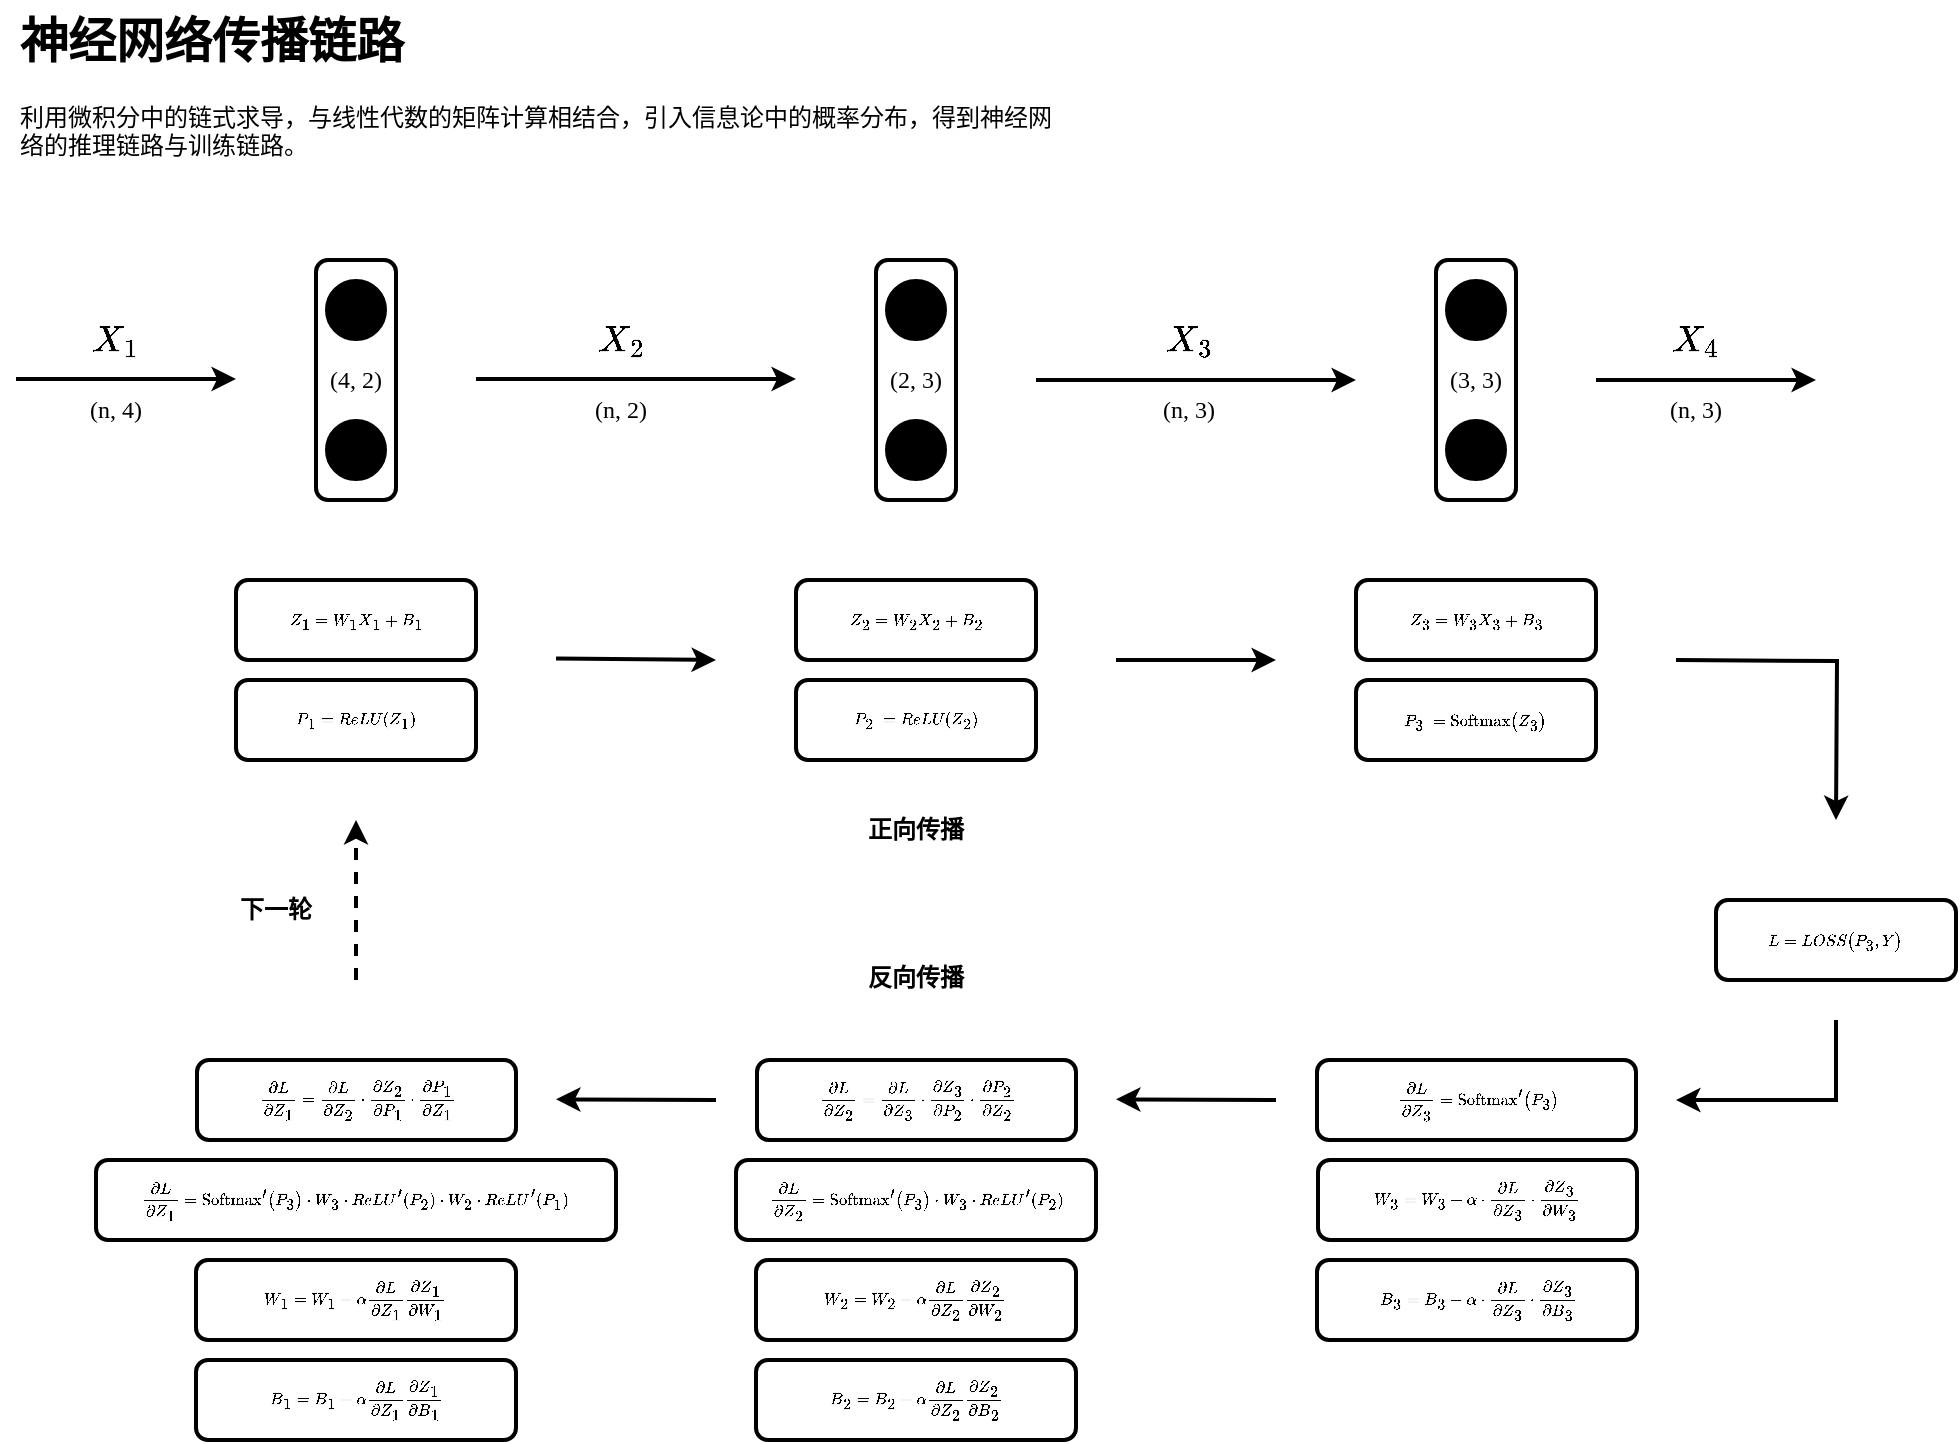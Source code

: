 <mxfile version="25.0.2" pages="4">
  <diagram name="202503180203" id="pOJSBz2F388MzzQqXLpO">
    <mxGraphModel dx="2058" dy="1180" grid="1" gridSize="10" guides="1" tooltips="1" connect="1" arrows="1" fold="1" page="1" pageScale="1" pageWidth="1169" pageHeight="827" math="1" shadow="0">
      <root>
        <mxCell id="0" />
        <mxCell id="1" parent="0" />
        <mxCell id="BZrEL_AoJLJfvxBLy6PN-1" value="" style="group" parent="1" vertex="1" connectable="0">
          <mxGeometry x="100" y="170" width="970" height="590" as="geometry" />
        </mxCell>
        <mxCell id="JuEPx3H9cMrSuWf3r3N0-50" value="" style="endArrow=classic;html=1;rounded=0;fontFamily=Sarasa Fixed SC;strokeWidth=2;edgeStyle=orthogonalEdgeStyle;movable=1;resizable=1;rotatable=1;deletable=1;editable=1;locked=0;connectable=1;" parent="BZrEL_AoJLJfvxBLy6PN-1" edge="1">
          <mxGeometry width="50" height="50" relative="1" as="geometry">
            <mxPoint x="830" y="200" as="sourcePoint" />
            <mxPoint x="910" y="280" as="targetPoint" />
          </mxGeometry>
        </mxCell>
        <mxCell id="JuEPx3H9cMrSuWf3r3N0-52" value="`L = LOSS(P_3, Y)`" style="rounded=1;whiteSpace=wrap;html=1;fontSize=8;fontFamily=Sarasa Fixed SC;movable=1;resizable=1;rotatable=1;deletable=1;editable=1;locked=0;connectable=1;strokeWidth=2;" parent="BZrEL_AoJLJfvxBLy6PN-1" vertex="1">
          <mxGeometry x="850" y="320" width="120" height="40" as="geometry" />
        </mxCell>
        <mxCell id="JuEPx3H9cMrSuWf3r3N0-53" value="正向传播" style="text;html=1;align=center;verticalAlign=middle;whiteSpace=wrap;rounded=0;fontFamily=Sarasa Fixed SC;fontStyle=1;movable=1;resizable=1;rotatable=1;deletable=1;editable=1;locked=0;connectable=1;strokeWidth=2;" parent="BZrEL_AoJLJfvxBLy6PN-1" vertex="1">
          <mxGeometry x="420" y="270" width="60" height="30" as="geometry" />
        </mxCell>
        <mxCell id="JuEPx3H9cMrSuWf3r3N0-54" value="反向传播" style="text;html=1;align=center;verticalAlign=middle;whiteSpace=wrap;rounded=0;fontFamily=Sarasa Fixed SC;fontStyle=1;movable=1;resizable=1;rotatable=1;deletable=1;editable=1;locked=0;connectable=1;strokeWidth=2;" parent="BZrEL_AoJLJfvxBLy6PN-1" vertex="1">
          <mxGeometry x="420" y="344" width="60" height="30" as="geometry" />
        </mxCell>
        <mxCell id="JuEPx3H9cMrSuWf3r3N0-56" value="`W_3 = W_3 - \alpha*\frac{\partial L}{\partial Z_3}*\frac{\partial Z_3}{\partial W_3}`" style="rounded=1;whiteSpace=wrap;html=1;fontSize=8;fontFamily=Sarasa Fixed SC;movable=1;resizable=1;rotatable=1;deletable=1;editable=1;locked=0;connectable=1;strokeWidth=2;" parent="BZrEL_AoJLJfvxBLy6PN-1" vertex="1">
          <mxGeometry x="651" y="450" width="159.5" height="40" as="geometry" />
        </mxCell>
        <mxCell id="JuEPx3H9cMrSuWf3r3N0-57" value="" style="endArrow=classic;html=1;rounded=0;fontFamily=Sarasa Fixed SC;strokeWidth=2;edgeStyle=orthogonalEdgeStyle;movable=1;resizable=1;rotatable=1;deletable=1;editable=1;locked=0;connectable=1;" parent="BZrEL_AoJLJfvxBLy6PN-1" edge="1">
          <mxGeometry width="50" height="50" relative="1" as="geometry">
            <mxPoint x="910" y="380" as="sourcePoint" />
            <mxPoint x="830" y="420" as="targetPoint" />
            <Array as="points">
              <mxPoint x="910" y="420" />
            </Array>
          </mxGeometry>
        </mxCell>
        <mxCell id="JuEPx3H9cMrSuWf3r3N0-60" value="`B_3 = B_3 - \alpha*\frac{\partial L}{\partial Z_3}*\frac{\partial Z_3}{\partial B_3}`" style="rounded=1;whiteSpace=wrap;html=1;fontSize=8;fontFamily=Sarasa Fixed SC;movable=1;resizable=1;rotatable=1;deletable=1;editable=1;locked=0;connectable=1;strokeWidth=2;" parent="BZrEL_AoJLJfvxBLy6PN-1" vertex="1">
          <mxGeometry x="650.5" y="500" width="160" height="40" as="geometry" />
        </mxCell>
        <mxCell id="JuEPx3H9cMrSuWf3r3N0-61" value="`W_2 = W_2 - \alpha \frac{\partial L}{\partial Z_2}\frac{\partial Z_2}{\partial W_2}`" style="rounded=1;whiteSpace=wrap;html=1;fontSize=8;fontFamily=Sarasa Fixed SC;movable=1;resizable=1;rotatable=1;deletable=1;editable=1;locked=0;connectable=1;strokeWidth=2;" parent="BZrEL_AoJLJfvxBLy6PN-1" vertex="1">
          <mxGeometry x="370" y="500" width="160" height="40" as="geometry" />
        </mxCell>
        <mxCell id="JuEPx3H9cMrSuWf3r3N0-62" value="`B_2 = B_2 - \alpha \frac{\partial L}{\partial Z_2}\frac{\partial Z_2}{\partial B_2}`" style="rounded=1;whiteSpace=wrap;html=1;fontSize=8;fontFamily=Sarasa Fixed SC;movable=1;resizable=1;rotatable=1;deletable=1;editable=1;locked=0;connectable=1;strokeWidth=2;" parent="BZrEL_AoJLJfvxBLy6PN-1" vertex="1">
          <mxGeometry x="370" y="550" width="160" height="40" as="geometry" />
        </mxCell>
        <mxCell id="JuEPx3H9cMrSuWf3r3N0-63" value="`\frac{\partial L}{\partial Z_2} = \frac{\partial L}{\partial Z_3}*\frac{\partial Z_3}{\partial P_2}*\frac{\partial P_2}{\partial Z_2}`" style="rounded=1;whiteSpace=wrap;html=1;fontSize=8;fontFamily=Sarasa Fixed SC;movable=1;resizable=1;rotatable=1;deletable=1;editable=1;locked=0;connectable=1;strokeWidth=2;" parent="BZrEL_AoJLJfvxBLy6PN-1" vertex="1">
          <mxGeometry x="370.5" y="400" width="159.5" height="40" as="geometry" />
        </mxCell>
        <mxCell id="JuEPx3H9cMrSuWf3r3N0-64" value="`\frac{\partial L}{\partial Z_2} = \text{Softmax}^&#39;(P_3)*W_3*ReLU^&#39;(P_2)`" style="rounded=1;whiteSpace=wrap;html=1;fontSize=8;fontFamily=Sarasa Fixed SC;movable=1;resizable=1;rotatable=1;deletable=1;editable=1;locked=0;connectable=1;strokeWidth=2;" parent="BZrEL_AoJLJfvxBLy6PN-1" vertex="1">
          <mxGeometry x="360" y="450" width="180" height="40" as="geometry" />
        </mxCell>
        <mxCell id="JuEPx3H9cMrSuWf3r3N0-69" value="" style="group;movable=1;resizable=1;rotatable=1;deletable=1;editable=1;locked=0;connectable=1;" parent="BZrEL_AoJLJfvxBLy6PN-1" vertex="1" connectable="0">
          <mxGeometry width="900" height="120" as="geometry" />
        </mxCell>
        <mxCell id="JuEPx3H9cMrSuWf3r3N0-6" value="" style="group;fontFamily=Sarasa Fixed SC;movable=1;resizable=1;rotatable=1;deletable=1;editable=1;locked=0;connectable=1;" parent="JuEPx3H9cMrSuWf3r3N0-69" vertex="1" connectable="0">
          <mxGeometry x="150" width="40" height="120" as="geometry" />
        </mxCell>
        <mxCell id="JuEPx3H9cMrSuWf3r3N0-2" value="" style="rounded=1;whiteSpace=wrap;html=1;strokeWidth=2;fontFamily=Sarasa Fixed SC;movable=1;resizable=1;rotatable=1;deletable=1;editable=1;locked=0;connectable=1;" parent="JuEPx3H9cMrSuWf3r3N0-6" vertex="1">
          <mxGeometry width="40" height="120" as="geometry" />
        </mxCell>
        <mxCell id="JuEPx3H9cMrSuWf3r3N0-3" value="" style="ellipse;whiteSpace=wrap;html=1;aspect=fixed;fillColor=#000000;fontFamily=Sarasa Fixed SC;movable=1;resizable=1;rotatable=1;deletable=1;editable=1;locked=0;connectable=1;" parent="JuEPx3H9cMrSuWf3r3N0-6" vertex="1">
          <mxGeometry x="5" y="10" width="30" height="30" as="geometry" />
        </mxCell>
        <mxCell id="JuEPx3H9cMrSuWf3r3N0-4" value="" style="ellipse;whiteSpace=wrap;html=1;aspect=fixed;fillColor=#000000;fontFamily=Sarasa Fixed SC;movable=1;resizable=1;rotatable=1;deletable=1;editable=1;locked=0;connectable=1;" parent="JuEPx3H9cMrSuWf3r3N0-6" vertex="1">
          <mxGeometry x="5" y="80" width="30" height="30" as="geometry" />
        </mxCell>
        <mxCell id="JuEPx3H9cMrSuWf3r3N0-5" value="&lt;font&gt;&lt;span style=&quot;&quot;&gt;(4, 2)&lt;/span&gt;&lt;/font&gt;" style="text;html=1;align=center;verticalAlign=middle;whiteSpace=wrap;rounded=0;fontFamily=Sarasa Fixed SC;fontSize=12;fontStyle=0;movable=1;resizable=1;rotatable=1;deletable=1;editable=1;locked=0;connectable=1;" parent="JuEPx3H9cMrSuWf3r3N0-6" vertex="1">
          <mxGeometry y="40" width="40" height="40" as="geometry" />
        </mxCell>
        <mxCell id="JuEPx3H9cMrSuWf3r3N0-21" value="" style="group;fontFamily=Sarasa Fixed SC;movable=1;resizable=1;rotatable=1;deletable=1;editable=1;locked=0;connectable=1;" parent="JuEPx3H9cMrSuWf3r3N0-69" vertex="1" connectable="0">
          <mxGeometry x="430" width="40" height="120" as="geometry" />
        </mxCell>
        <mxCell id="JuEPx3H9cMrSuWf3r3N0-22" value="" style="rounded=1;whiteSpace=wrap;html=1;strokeWidth=2;fontFamily=Sarasa Fixed SC;movable=1;resizable=1;rotatable=1;deletable=1;editable=1;locked=0;connectable=1;" parent="JuEPx3H9cMrSuWf3r3N0-21" vertex="1">
          <mxGeometry width="40" height="120" as="geometry" />
        </mxCell>
        <mxCell id="JuEPx3H9cMrSuWf3r3N0-23" value="" style="ellipse;whiteSpace=wrap;html=1;aspect=fixed;fillColor=#000000;fontFamily=Sarasa Fixed SC;movable=1;resizable=1;rotatable=1;deletable=1;editable=1;locked=0;connectable=1;" parent="JuEPx3H9cMrSuWf3r3N0-21" vertex="1">
          <mxGeometry x="5" y="10" width="30" height="30" as="geometry" />
        </mxCell>
        <mxCell id="JuEPx3H9cMrSuWf3r3N0-24" value="" style="ellipse;whiteSpace=wrap;html=1;aspect=fixed;fillColor=#000000;fontFamily=Sarasa Fixed SC;movable=1;resizable=1;rotatable=1;deletable=1;editable=1;locked=0;connectable=1;" parent="JuEPx3H9cMrSuWf3r3N0-21" vertex="1">
          <mxGeometry x="5" y="80" width="30" height="30" as="geometry" />
        </mxCell>
        <mxCell id="JuEPx3H9cMrSuWf3r3N0-25" value="&lt;font&gt;(2, 3)&lt;/font&gt;" style="text;html=1;align=center;verticalAlign=middle;whiteSpace=wrap;rounded=0;fontFamily=Sarasa Fixed SC;fontSize=12;movable=1;resizable=1;rotatable=1;deletable=1;editable=1;locked=0;connectable=1;" parent="JuEPx3H9cMrSuWf3r3N0-21" vertex="1">
          <mxGeometry y="40" width="40" height="40" as="geometry" />
        </mxCell>
        <mxCell id="JuEPx3H9cMrSuWf3r3N0-28" value="" style="group;fontFamily=Sarasa Fixed SC;movable=1;resizable=1;rotatable=1;deletable=1;editable=1;locked=0;connectable=1;" parent="JuEPx3H9cMrSuWf3r3N0-69" vertex="1" connectable="0">
          <mxGeometry x="710" width="40" height="120" as="geometry" />
        </mxCell>
        <mxCell id="JuEPx3H9cMrSuWf3r3N0-29" value="" style="rounded=1;whiteSpace=wrap;html=1;strokeWidth=2;fontFamily=Sarasa Fixed SC;movable=1;resizable=1;rotatable=1;deletable=1;editable=1;locked=0;connectable=1;" parent="JuEPx3H9cMrSuWf3r3N0-28" vertex="1">
          <mxGeometry width="40" height="120" as="geometry" />
        </mxCell>
        <mxCell id="JuEPx3H9cMrSuWf3r3N0-30" value="" style="ellipse;whiteSpace=wrap;html=1;aspect=fixed;fillColor=#000000;fontFamily=Sarasa Fixed SC;movable=1;resizable=1;rotatable=1;deletable=1;editable=1;locked=0;connectable=1;" parent="JuEPx3H9cMrSuWf3r3N0-28" vertex="1">
          <mxGeometry x="5" y="10" width="30" height="30" as="geometry" />
        </mxCell>
        <mxCell id="JuEPx3H9cMrSuWf3r3N0-31" value="" style="ellipse;whiteSpace=wrap;html=1;aspect=fixed;fillColor=#000000;fontFamily=Sarasa Fixed SC;movable=1;resizable=1;rotatable=1;deletable=1;editable=1;locked=0;connectable=1;" parent="JuEPx3H9cMrSuWf3r3N0-28" vertex="1">
          <mxGeometry x="5" y="80" width="30" height="30" as="geometry" />
        </mxCell>
        <mxCell id="JuEPx3H9cMrSuWf3r3N0-32" value="&lt;font&gt;(3, 3)&lt;/font&gt;" style="text;html=1;align=center;verticalAlign=middle;whiteSpace=wrap;rounded=0;fontFamily=Sarasa Fixed SC;fontSize=12;movable=1;resizable=1;rotatable=1;deletable=1;editable=1;locked=0;connectable=1;" parent="JuEPx3H9cMrSuWf3r3N0-28" vertex="1">
          <mxGeometry y="40" width="40" height="40" as="geometry" />
        </mxCell>
        <mxCell id="JuEPx3H9cMrSuWf3r3N0-65" value="" style="group;movable=1;resizable=1;rotatable=1;deletable=1;editable=1;locked=0;connectable=1;" parent="JuEPx3H9cMrSuWf3r3N0-69" vertex="1" connectable="0">
          <mxGeometry y="20" width="110" height="70" as="geometry" />
        </mxCell>
        <mxCell id="JuEPx3H9cMrSuWf3r3N0-17" value="" style="endArrow=classic;html=1;rounded=0;fontFamily=Sarasa Fixed SC;strokeWidth=2;movable=1;resizable=1;rotatable=1;deletable=1;editable=1;locked=0;connectable=1;" parent="JuEPx3H9cMrSuWf3r3N0-65" edge="1">
          <mxGeometry width="50" height="50" relative="1" as="geometry">
            <mxPoint y="39.5" as="sourcePoint" />
            <mxPoint x="110" y="39.5" as="targetPoint" />
          </mxGeometry>
        </mxCell>
        <mxCell id="JuEPx3H9cMrSuWf3r3N0-19" value="`X_1`" style="text;html=1;align=center;verticalAlign=middle;whiteSpace=wrap;rounded=0;fontSize=18;fontFamily=Sarasa Fixed SC;movable=1;resizable=1;rotatable=1;deletable=1;editable=1;locked=0;connectable=1;" parent="JuEPx3H9cMrSuWf3r3N0-65" vertex="1">
          <mxGeometry x="10" width="80" height="40" as="geometry" />
        </mxCell>
        <mxCell id="JuEPx3H9cMrSuWf3r3N0-42" value="(n, 4)" style="text;html=1;align=center;verticalAlign=middle;whiteSpace=wrap;rounded=0;fontFamily=Sarasa Fixed SC;movable=1;resizable=1;rotatable=1;deletable=1;editable=1;locked=0;connectable=1;" parent="JuEPx3H9cMrSuWf3r3N0-65" vertex="1">
          <mxGeometry x="20" y="40" width="60" height="30" as="geometry" />
        </mxCell>
        <mxCell id="JuEPx3H9cMrSuWf3r3N0-66" value="" style="group;movable=1;resizable=1;rotatable=1;deletable=1;editable=1;locked=0;connectable=1;" parent="JuEPx3H9cMrSuWf3r3N0-69" vertex="1" connectable="0">
          <mxGeometry x="230" y="20" width="160" height="70" as="geometry" />
        </mxCell>
        <mxCell id="JuEPx3H9cMrSuWf3r3N0-18" value="" style="endArrow=classic;html=1;rounded=0;fontFamily=Sarasa Fixed SC;strokeWidth=2;movable=1;resizable=1;rotatable=1;deletable=1;editable=1;locked=0;connectable=1;" parent="JuEPx3H9cMrSuWf3r3N0-66" edge="1">
          <mxGeometry width="50" height="50" relative="1" as="geometry">
            <mxPoint y="39.5" as="sourcePoint" />
            <mxPoint x="160" y="39.5" as="targetPoint" />
          </mxGeometry>
        </mxCell>
        <mxCell id="JuEPx3H9cMrSuWf3r3N0-20" value="`X_2`" style="text;html=1;align=center;verticalAlign=middle;whiteSpace=wrap;rounded=0;fontSize=18;fontFamily=Sarasa Fixed SC;movable=1;resizable=1;rotatable=1;deletable=1;editable=1;locked=0;connectable=1;" parent="JuEPx3H9cMrSuWf3r3N0-66" vertex="1">
          <mxGeometry x="14.545" width="116.364" height="40" as="geometry" />
        </mxCell>
        <mxCell id="JuEPx3H9cMrSuWf3r3N0-43" value="(n, 2)" style="text;html=1;align=center;verticalAlign=middle;whiteSpace=wrap;rounded=0;fontFamily=Sarasa Fixed SC;movable=1;resizable=1;rotatable=1;deletable=1;editable=1;locked=0;connectable=1;" parent="JuEPx3H9cMrSuWf3r3N0-66" vertex="1">
          <mxGeometry x="29.091" y="40" width="87.273" height="30" as="geometry" />
        </mxCell>
        <mxCell id="JuEPx3H9cMrSuWf3r3N0-67" value="" style="group;movable=1;resizable=1;rotatable=1;deletable=1;editable=1;locked=0;connectable=1;" parent="JuEPx3H9cMrSuWf3r3N0-69" vertex="1" connectable="0">
          <mxGeometry x="510" y="20" width="160" height="70" as="geometry" />
        </mxCell>
        <mxCell id="JuEPx3H9cMrSuWf3r3N0-27" value="" style="endArrow=classic;html=1;rounded=0;fontFamily=Sarasa Fixed SC;strokeWidth=2;movable=1;resizable=1;rotatable=1;deletable=1;editable=1;locked=0;connectable=1;" parent="JuEPx3H9cMrSuWf3r3N0-67" edge="1">
          <mxGeometry width="50" height="50" relative="1" as="geometry">
            <mxPoint y="40" as="sourcePoint" />
            <mxPoint x="160" y="40" as="targetPoint" />
          </mxGeometry>
        </mxCell>
        <mxCell id="JuEPx3H9cMrSuWf3r3N0-34" value="`X_3`" style="text;html=1;align=center;verticalAlign=middle;whiteSpace=wrap;rounded=0;fontSize=18;fontFamily=Sarasa Fixed SC;movable=1;resizable=1;rotatable=1;deletable=1;editable=1;locked=0;connectable=1;" parent="JuEPx3H9cMrSuWf3r3N0-67" vertex="1">
          <mxGeometry x="18.909" width="116.364" height="40" as="geometry" />
        </mxCell>
        <mxCell id="JuEPx3H9cMrSuWf3r3N0-44" value="(n, 3)" style="text;html=1;align=center;verticalAlign=middle;whiteSpace=wrap;rounded=0;fontFamily=Sarasa Fixed SC;movable=1;resizable=1;rotatable=1;deletable=1;editable=1;locked=0;connectable=1;" parent="JuEPx3H9cMrSuWf3r3N0-67" vertex="1">
          <mxGeometry x="33.455" y="40" width="87.273" height="30" as="geometry" />
        </mxCell>
        <mxCell id="JuEPx3H9cMrSuWf3r3N0-68" value="" style="group;movable=1;resizable=1;rotatable=1;deletable=1;editable=1;locked=0;connectable=1;" parent="JuEPx3H9cMrSuWf3r3N0-69" vertex="1" connectable="0">
          <mxGeometry x="790" y="20" width="110" height="70" as="geometry" />
        </mxCell>
        <mxCell id="JuEPx3H9cMrSuWf3r3N0-33" value="" style="endArrow=classic;html=1;rounded=0;fontFamily=Sarasa Fixed SC;strokeWidth=2;movable=1;resizable=1;rotatable=1;deletable=1;editable=1;locked=0;connectable=1;" parent="JuEPx3H9cMrSuWf3r3N0-68" edge="1">
          <mxGeometry width="50" height="50" relative="1" as="geometry">
            <mxPoint y="40" as="sourcePoint" />
            <mxPoint x="110" y="40" as="targetPoint" />
          </mxGeometry>
        </mxCell>
        <mxCell id="JuEPx3H9cMrSuWf3r3N0-35" value="`X_4`" style="text;html=1;align=center;verticalAlign=middle;whiteSpace=wrap;rounded=0;fontSize=18;fontFamily=Sarasa Fixed SC;movable=1;resizable=1;rotatable=1;deletable=1;editable=1;locked=0;connectable=1;" parent="JuEPx3H9cMrSuWf3r3N0-68" vertex="1">
          <mxGeometry x="10" width="80" height="40" as="geometry" />
        </mxCell>
        <mxCell id="JuEPx3H9cMrSuWf3r3N0-45" value="(n, 3)" style="text;html=1;align=center;verticalAlign=middle;whiteSpace=wrap;rounded=0;fontFamily=Sarasa Fixed SC;movable=1;resizable=1;rotatable=1;deletable=1;editable=1;locked=0;connectable=1;" parent="JuEPx3H9cMrSuWf3r3N0-68" vertex="1">
          <mxGeometry x="20" y="40" width="60" height="30" as="geometry" />
        </mxCell>
        <mxCell id="JuEPx3H9cMrSuWf3r3N0-70" value="" style="group;movable=1;resizable=1;rotatable=1;deletable=1;editable=1;locked=0;connectable=1;strokeWidth=2;" parent="BZrEL_AoJLJfvxBLy6PN-1" vertex="1" connectable="0">
          <mxGeometry x="110" y="160" width="680" height="90" as="geometry" />
        </mxCell>
        <mxCell id="JuEPx3H9cMrSuWf3r3N0-36" value="&lt;font&gt;`Z_1 = W_1 X_1 + B_1`&lt;/font&gt;" style="rounded=1;whiteSpace=wrap;html=1;fontSize=8;fontFamily=Sarasa Fixed SC;movable=1;resizable=1;rotatable=1;deletable=1;editable=1;locked=0;connectable=1;strokeWidth=2;" parent="JuEPx3H9cMrSuWf3r3N0-70" vertex="1">
          <mxGeometry width="120" height="40" as="geometry" />
        </mxCell>
        <mxCell id="JuEPx3H9cMrSuWf3r3N0-37" value="`P_1 = ReLU(Z_1)`" style="rounded=1;whiteSpace=wrap;html=1;fontSize=8;fontFamily=Sarasa Fixed SC;movable=1;resizable=1;rotatable=1;deletable=1;editable=1;locked=0;connectable=1;strokeWidth=2;" parent="JuEPx3H9cMrSuWf3r3N0-70" vertex="1">
          <mxGeometry y="50" width="120" height="40" as="geometry" />
        </mxCell>
        <mxCell id="JuEPx3H9cMrSuWf3r3N0-38" value="`Z_2 = W_2 X_2 + B_2`" style="rounded=1;whiteSpace=wrap;html=1;fontSize=8;fontFamily=Sarasa Fixed SC;movable=1;resizable=1;rotatable=1;deletable=1;editable=1;locked=0;connectable=1;strokeWidth=2;" parent="JuEPx3H9cMrSuWf3r3N0-70" vertex="1">
          <mxGeometry x="280" width="120" height="40" as="geometry" />
        </mxCell>
        <mxCell id="JuEPx3H9cMrSuWf3r3N0-39" value="`P_2&amp;nbsp;= ReLU(Z_2)`" style="rounded=1;whiteSpace=wrap;html=1;fontSize=8;fontFamily=Sarasa Fixed SC;movable=1;resizable=1;rotatable=1;deletable=1;editable=1;locked=0;connectable=1;strokeWidth=2;" parent="JuEPx3H9cMrSuWf3r3N0-70" vertex="1">
          <mxGeometry x="280" y="50" width="120" height="40" as="geometry" />
        </mxCell>
        <mxCell id="JuEPx3H9cMrSuWf3r3N0-46" value="`P_3&amp;nbsp;= \text{Softmax}(Z_3)`" style="rounded=1;whiteSpace=wrap;html=1;fontSize=8;fontFamily=Sarasa Fixed SC;movable=1;resizable=1;rotatable=1;deletable=1;editable=1;locked=0;connectable=1;strokeWidth=2;" parent="JuEPx3H9cMrSuWf3r3N0-70" vertex="1">
          <mxGeometry x="560" y="50" width="120" height="40" as="geometry" />
        </mxCell>
        <mxCell id="JuEPx3H9cMrSuWf3r3N0-47" value="`Z_3 = W_3 X_3 + B_3`" style="rounded=1;whiteSpace=wrap;html=1;fontSize=8;fontFamily=Sarasa Fixed SC;movable=1;resizable=1;rotatable=1;deletable=1;editable=1;locked=0;connectable=1;strokeWidth=2;" parent="JuEPx3H9cMrSuWf3r3N0-70" vertex="1">
          <mxGeometry x="560" width="120" height="40" as="geometry" />
        </mxCell>
        <mxCell id="JuEPx3H9cMrSuWf3r3N0-48" value="" style="endArrow=classic;html=1;rounded=0;fontFamily=Sarasa Fixed SC;strokeWidth=2;movable=1;resizable=1;rotatable=1;deletable=1;editable=1;locked=0;connectable=1;" parent="JuEPx3H9cMrSuWf3r3N0-70" edge="1">
          <mxGeometry width="50" height="50" relative="1" as="geometry">
            <mxPoint x="160" y="39.31" as="sourcePoint" />
            <mxPoint x="240" y="40" as="targetPoint" />
          </mxGeometry>
        </mxCell>
        <mxCell id="JuEPx3H9cMrSuWf3r3N0-49" value="" style="endArrow=classic;html=1;rounded=0;fontFamily=Sarasa Fixed SC;strokeWidth=2;movable=1;resizable=1;rotatable=1;deletable=1;editable=1;locked=0;connectable=1;" parent="JuEPx3H9cMrSuWf3r3N0-70" edge="1">
          <mxGeometry width="50" height="50" relative="1" as="geometry">
            <mxPoint x="440" y="40" as="sourcePoint" />
            <mxPoint x="520" y="40" as="targetPoint" />
          </mxGeometry>
        </mxCell>
        <mxCell id="JuEPx3H9cMrSuWf3r3N0-71" value="`\frac{\partial L}{\partial Z_3} = \text{Softmax}^&#39;(P_3)`" style="rounded=1;whiteSpace=wrap;html=1;fontSize=8;fontFamily=Sarasa Fixed SC;movable=1;resizable=1;rotatable=1;deletable=1;editable=1;locked=0;connectable=1;strokeWidth=2;" parent="BZrEL_AoJLJfvxBLy6PN-1" vertex="1">
          <mxGeometry x="650.5" y="400" width="159.5" height="40" as="geometry" />
        </mxCell>
        <mxCell id="JuEPx3H9cMrSuWf3r3N0-72" value="`W_1 = W_1 - \alpha \frac{\partial L}{\partial Z_1}\frac{\partial Z_1}{\partial W_1}`" style="rounded=1;whiteSpace=wrap;html=1;fontSize=8;fontFamily=Sarasa Fixed SC;movable=1;resizable=1;rotatable=1;deletable=1;editable=1;locked=0;connectable=1;strokeWidth=2;" parent="BZrEL_AoJLJfvxBLy6PN-1" vertex="1">
          <mxGeometry x="90" y="500" width="160" height="40" as="geometry" />
        </mxCell>
        <mxCell id="JuEPx3H9cMrSuWf3r3N0-73" value="`B_1 = B_1 - \alpha \frac{\partial L}{\partial Z_1}\frac{\partial Z_1}{\partial B_1}`" style="rounded=1;whiteSpace=wrap;html=1;fontSize=8;fontFamily=Sarasa Fixed SC;movable=1;resizable=1;rotatable=1;deletable=1;editable=1;locked=0;connectable=1;strokeWidth=2;" parent="BZrEL_AoJLJfvxBLy6PN-1" vertex="1">
          <mxGeometry x="90" y="550" width="160" height="40" as="geometry" />
        </mxCell>
        <mxCell id="JuEPx3H9cMrSuWf3r3N0-74" value="`\frac{\partial L}{\partial Z_1} = \frac{\partial L}{\partial Z_2}*\frac{\partial Z_2}{\partial P_1}*\frac{\partial P_1}{\partial Z_1}`" style="rounded=1;whiteSpace=wrap;html=1;fontSize=8;fontFamily=Sarasa Fixed SC;movable=1;resizable=1;rotatable=1;deletable=1;editable=1;locked=0;connectable=1;strokeWidth=2;" parent="BZrEL_AoJLJfvxBLy6PN-1" vertex="1">
          <mxGeometry x="90.5" y="400" width="159.5" height="40" as="geometry" />
        </mxCell>
        <mxCell id="JuEPx3H9cMrSuWf3r3N0-75" value="`\frac{\partial L}{\partial Z_1} = \text{Softmax}^&#39;(P_3)*W_3*ReLU^&#39;(P_2)*W_2*ReLU^&#39;(P_1)`" style="rounded=1;whiteSpace=wrap;html=1;fontSize=8;fontFamily=Sarasa Fixed SC;movable=1;resizable=1;rotatable=1;deletable=1;editable=1;locked=0;connectable=1;strokeWidth=2;" parent="BZrEL_AoJLJfvxBLy6PN-1" vertex="1">
          <mxGeometry x="40" y="450" width="260" height="40" as="geometry" />
        </mxCell>
        <mxCell id="JuEPx3H9cMrSuWf3r3N0-77" value="" style="endArrow=classic;html=1;rounded=0;fontFamily=Sarasa Fixed SC;strokeWidth=2;movable=1;resizable=1;rotatable=1;deletable=1;editable=1;locked=0;connectable=1;" parent="BZrEL_AoJLJfvxBLy6PN-1" edge="1">
          <mxGeometry width="50" height="50" relative="1" as="geometry">
            <mxPoint x="630" y="420" as="sourcePoint" />
            <mxPoint x="550" y="419.66" as="targetPoint" />
          </mxGeometry>
        </mxCell>
        <mxCell id="JuEPx3H9cMrSuWf3r3N0-78" value="" style="endArrow=classic;html=1;rounded=0;fontFamily=Sarasa Fixed SC;strokeWidth=2;movable=1;resizable=1;rotatable=1;deletable=1;editable=1;locked=0;connectable=1;" parent="BZrEL_AoJLJfvxBLy6PN-1" edge="1">
          <mxGeometry width="50" height="50" relative="1" as="geometry">
            <mxPoint x="350" y="420" as="sourcePoint" />
            <mxPoint x="270" y="419.66" as="targetPoint" />
          </mxGeometry>
        </mxCell>
        <mxCell id="JuEPx3H9cMrSuWf3r3N0-79" value="" style="endArrow=classic;html=1;rounded=0;fontFamily=Sarasa Fixed SC;strokeWidth=2;dashed=1;movable=1;resizable=1;rotatable=1;deletable=1;editable=1;locked=0;connectable=1;" parent="BZrEL_AoJLJfvxBLy6PN-1" edge="1">
          <mxGeometry width="50" height="50" relative="1" as="geometry">
            <mxPoint x="170" y="360" as="sourcePoint" />
            <mxPoint x="170" y="280" as="targetPoint" />
          </mxGeometry>
        </mxCell>
        <mxCell id="JuEPx3H9cMrSuWf3r3N0-80" value="下一轮" style="text;html=1;align=center;verticalAlign=middle;whiteSpace=wrap;rounded=0;fontFamily=Sarasa Fixed SC;fontStyle=1;movable=1;resizable=1;rotatable=1;deletable=1;editable=1;locked=0;connectable=1;strokeWidth=2;" parent="BZrEL_AoJLJfvxBLy6PN-1" vertex="1">
          <mxGeometry x="100" y="310" width="60" height="30" as="geometry" />
        </mxCell>
        <mxCell id="BZrEL_AoJLJfvxBLy6PN-3" value="&lt;h1 style=&quot;margin-top: 0px;&quot;&gt;神经网络传播链路&lt;/h1&gt;&lt;p&gt;利用微积分中的链式求导，与线性代数的矩阵计算相结合，引入信息论中的概率分布，得到神经网络的推理链路与训练链路。&lt;/p&gt;" style="text;html=1;whiteSpace=wrap;overflow=hidden;rounded=0;fontFamily=Sarasa Fixed SC;" parent="1" vertex="1">
          <mxGeometry x="100" y="40" width="520" height="90" as="geometry" />
        </mxCell>
      </root>
    </mxGraphModel>
  </diagram>
  <diagram id="qiYJvt_MvyACPw_Zafv4" name="202504301557">
    <mxGraphModel dx="2058" dy="1180" grid="1" gridSize="10" guides="1" tooltips="1" connect="1" arrows="1" fold="1" page="1" pageScale="1" pageWidth="1169" pageHeight="827" math="0" shadow="0">
      <root>
        <mxCell id="0" />
        <mxCell id="1" parent="0" />
        <mxCell id="33GHvZgrDYKLfYc9OxTD-4" value="处理器（CPU）" style="rounded=0;whiteSpace=wrap;html=1;sketch=1;hachureGap=4;jiggle=2;curveFitting=1;fontFamily=Yozai;verticalAlign=top;fontStyle=1;fontSize=14;" parent="1" vertex="1">
          <mxGeometry x="160" y="400" width="160" height="160" as="geometry" />
        </mxCell>
        <mxCell id="33GHvZgrDYKLfYc9OxTD-1" value="运算器" style="rounded=1;whiteSpace=wrap;html=1;sketch=1;hachureGap=4;jiggle=2;curveFitting=1;fontFamily=Yozai;fontStyle=1;fontSize=14;" parent="1" vertex="1">
          <mxGeometry x="180" y="440" width="120" height="40" as="geometry" />
        </mxCell>
        <mxCell id="33GHvZgrDYKLfYc9OxTD-2" value="控制器" style="rounded=1;whiteSpace=wrap;html=1;sketch=1;hachureGap=4;jiggle=2;curveFitting=1;fontFamily=Yozai;fontStyle=1;fontSize=14;" parent="1" vertex="1">
          <mxGeometry x="180" y="500" width="120" height="40" as="geometry" />
        </mxCell>
        <mxCell id="33GHvZgrDYKLfYc9OxTD-5" value="存储器" style="rounded=0;whiteSpace=wrap;html=1;sketch=1;hachureGap=4;jiggle=2;curveFitting=1;fontFamily=Yozai;fontStyle=1;fontSize=14;" parent="1" vertex="1">
          <mxGeometry x="180" y="290" width="120" height="60" as="geometry" />
        </mxCell>
        <mxCell id="33GHvZgrDYKLfYc9OxTD-6" value="输入设备" style="rounded=0;whiteSpace=wrap;html=1;sketch=1;hachureGap=4;jiggle=2;curveFitting=1;fontFamily=Yozai;fontStyle=1;fontSize=14;" parent="1" vertex="1">
          <mxGeometry x="440" y="400" width="120" height="60" as="geometry" />
        </mxCell>
        <mxCell id="33GHvZgrDYKLfYc9OxTD-7" value="输出设备" style="rounded=0;whiteSpace=wrap;html=1;sketch=1;hachureGap=4;jiggle=2;curveFitting=1;fontFamily=Yozai;fontStyle=1;fontSize=14;" parent="1" vertex="1">
          <mxGeometry x="440" y="500" width="120" height="60" as="geometry" />
        </mxCell>
        <mxCell id="33GHvZgrDYKLfYc9OxTD-8" value="接口" style="ellipse;whiteSpace=wrap;html=1;aspect=fixed;sketch=1;hachureGap=4;jiggle=2;curveFitting=1;fontFamily=Yozai;fontStyle=1;fontSize=14;" parent="1" vertex="1">
          <mxGeometry x="360" y="460" width="40" height="40" as="geometry" />
        </mxCell>
        <mxCell id="33GHvZgrDYKLfYc9OxTD-10" value="" style="endArrow=none;html=1;rounded=0;sketch=1;hachureGap=4;jiggle=2;curveFitting=1;fontFamily=Yozai;edgeStyle=orthogonalEdgeStyle;fontSize=14;" parent="1" source="33GHvZgrDYKLfYc9OxTD-8" target="33GHvZgrDYKLfYc9OxTD-6" edge="1">
          <mxGeometry width="50" height="50" relative="1" as="geometry">
            <mxPoint x="590" y="460" as="sourcePoint" />
            <mxPoint x="640" y="410" as="targetPoint" />
          </mxGeometry>
        </mxCell>
        <mxCell id="33GHvZgrDYKLfYc9OxTD-11" value="" style="endArrow=none;html=1;rounded=0;sketch=1;hachureGap=4;jiggle=2;curveFitting=1;fontFamily=Yozai;edgeStyle=orthogonalEdgeStyle;fontSize=14;" parent="1" source="33GHvZgrDYKLfYc9OxTD-8" target="33GHvZgrDYKLfYc9OxTD-7" edge="1">
          <mxGeometry width="50" height="50" relative="1" as="geometry">
            <mxPoint x="408" y="482" as="sourcePoint" />
            <mxPoint x="450" y="465" as="targetPoint" />
          </mxGeometry>
        </mxCell>
        <mxCell id="33GHvZgrDYKLfYc9OxTD-12" value="" style="endArrow=none;html=1;rounded=0;sketch=1;hachureGap=4;jiggle=2;curveFitting=1;fontFamily=Yozai;fontSize=14;" parent="1" source="33GHvZgrDYKLfYc9OxTD-4" target="33GHvZgrDYKLfYc9OxTD-8" edge="1">
          <mxGeometry width="50" height="50" relative="1" as="geometry">
            <mxPoint x="408" y="498" as="sourcePoint" />
            <mxPoint x="450" y="515" as="targetPoint" />
          </mxGeometry>
        </mxCell>
        <mxCell id="33GHvZgrDYKLfYc9OxTD-13" value="" style="endArrow=none;html=1;rounded=0;sketch=1;hachureGap=4;jiggle=2;curveFitting=1;fontFamily=Yozai;fontSize=14;" parent="1" source="33GHvZgrDYKLfYc9OxTD-4" target="33GHvZgrDYKLfYc9OxTD-5" edge="1">
          <mxGeometry width="50" height="50" relative="1" as="geometry">
            <mxPoint x="330" y="490" as="sourcePoint" />
            <mxPoint x="370" y="490" as="targetPoint" />
          </mxGeometry>
        </mxCell>
        <mxCell id="33GHvZgrDYKLfYc9OxTD-14" value="总线" style="text;html=1;align=center;verticalAlign=middle;whiteSpace=wrap;rounded=0;fontFamily=Yozai;fontStyle=1;fontSize=14;" parent="1" vertex="1">
          <mxGeometry x="240" y="360" width="60" height="30" as="geometry" />
        </mxCell>
        <mxCell id="33GHvZgrDYKLfYc9OxTD-15" value="" style="endArrow=none;html=1;rounded=0;sketch=1;hachureGap=4;jiggle=2;curveFitting=1;fontFamily=Yozai;edgeStyle=orthogonalEdgeStyle;fontSize=14;" parent="1" source="33GHvZgrDYKLfYc9OxTD-5" target="33GHvZgrDYKLfYc9OxTD-8" edge="1">
          <mxGeometry width="50" height="50" relative="1" as="geometry">
            <mxPoint x="800" y="630" as="sourcePoint" />
            <mxPoint x="850" y="580" as="targetPoint" />
          </mxGeometry>
        </mxCell>
        <mxCell id="33GHvZgrDYKLfYc9OxTD-16" value="处理器（CPU）" style="rounded=0;whiteSpace=wrap;html=1;sketch=1;hachureGap=4;jiggle=2;curveFitting=1;fontFamily=Yozai;verticalAlign=top;fontStyle=1;fontSize=14;" parent="1" vertex="1">
          <mxGeometry x="680" y="295" width="300" height="160" as="geometry" />
        </mxCell>
        <mxCell id="33GHvZgrDYKLfYc9OxTD-17" value="运算器" style="rounded=1;whiteSpace=wrap;html=1;sketch=1;hachureGap=4;jiggle=2;curveFitting=1;fontFamily=Yozai;fontStyle=1;fontSize=14;" parent="1" vertex="1">
          <mxGeometry x="770" y="335" width="120" height="40" as="geometry" />
        </mxCell>
        <mxCell id="33GHvZgrDYKLfYc9OxTD-20" value="数据存储器" style="rounded=0;whiteSpace=wrap;html=1;sketch=1;hachureGap=4;jiggle=2;curveFitting=1;fontFamily=Yozai;fontStyle=1;fontSize=14;" parent="1" vertex="1">
          <mxGeometry x="700" y="520" width="120" height="40" as="geometry" />
        </mxCell>
        <mxCell id="33GHvZgrDYKLfYc9OxTD-21" value="指令存储器" style="rounded=0;whiteSpace=wrap;html=1;sketch=1;hachureGap=4;jiggle=2;curveFitting=1;fontFamily=Yozai;fontStyle=1;fontSize=14;" parent="1" vertex="1">
          <mxGeometry x="840" y="520" width="120" height="40" as="geometry" />
        </mxCell>
        <mxCell id="33GHvZgrDYKLfYc9OxTD-22" value="数据控制器" style="rounded=1;whiteSpace=wrap;html=1;sketch=1;hachureGap=4;jiggle=2;curveFitting=1;fontFamily=Yozai;fontStyle=1;fontSize=14;" parent="1" vertex="1">
          <mxGeometry x="700" y="395" width="120" height="40" as="geometry" />
        </mxCell>
        <mxCell id="33GHvZgrDYKLfYc9OxTD-23" value="指令控制器" style="rounded=1;whiteSpace=wrap;html=1;sketch=1;hachureGap=4;jiggle=2;curveFitting=1;fontFamily=Yozai;fontStyle=1;fontSize=14;" parent="1" vertex="1">
          <mxGeometry x="840" y="395" width="120" height="40" as="geometry" />
        </mxCell>
        <mxCell id="33GHvZgrDYKLfYc9OxTD-24" value="" style="endArrow=none;html=1;rounded=0;sketch=1;hachureGap=4;jiggle=2;curveFitting=1;fontFamily=Yozai;fontSize=14;" parent="1" source="33GHvZgrDYKLfYc9OxTD-20" target="33GHvZgrDYKLfYc9OxTD-22" edge="1">
          <mxGeometry width="50" height="50" relative="1" as="geometry">
            <mxPoint x="800" y="630" as="sourcePoint" />
            <mxPoint x="850" y="580" as="targetPoint" />
          </mxGeometry>
        </mxCell>
        <mxCell id="33GHvZgrDYKLfYc9OxTD-25" value="" style="endArrow=none;html=1;rounded=0;sketch=1;hachureGap=4;jiggle=2;curveFitting=1;fontFamily=Yozai;fontSize=14;" parent="1" source="33GHvZgrDYKLfYc9OxTD-21" target="33GHvZgrDYKLfYc9OxTD-23" edge="1">
          <mxGeometry width="50" height="50" relative="1" as="geometry">
            <mxPoint x="778" y="530" as="sourcePoint" />
            <mxPoint x="809" y="450" as="targetPoint" />
          </mxGeometry>
        </mxCell>
        <mxCell id="33GHvZgrDYKLfYc9OxTD-28" value="冯·诺伊曼结构" style="text;html=1;align=center;verticalAlign=middle;whiteSpace=wrap;rounded=0;fontFamily=Yozai;fontStyle=1;fontSize=16;" parent="1" vertex="1">
          <mxGeometry x="290" y="600" width="150" height="30" as="geometry" />
        </mxCell>
        <mxCell id="33GHvZgrDYKLfYc9OxTD-29" value="哈佛结构" style="text;html=1;align=center;verticalAlign=middle;whiteSpace=wrap;rounded=0;fontFamily=Yozai;fontStyle=1;fontSize=16;" parent="1" vertex="1">
          <mxGeometry x="760" y="600" width="150" height="30" as="geometry" />
        </mxCell>
        <mxCell id="F4CScI_Rhi0bvupuGYpB-1" value="&lt;h1 style=&quot;margin-top: 0px;&quot;&gt;&lt;font face=&quot;Yozai&quot;&gt;计算机体系结构&lt;/font&gt;&lt;/h1&gt;&lt;p&gt;&lt;font face=&quot;Yozai&quot;&gt;&lt;span style=&quot;font-size: 14px;&quot;&gt;- 冯·诺伊曼架构和哈佛架构&lt;/span&gt;&lt;/font&gt;&lt;/p&gt;" style="text;html=1;whiteSpace=wrap;overflow=hidden;rounded=0;fontFamily=Architects Daughter;fontSource=https%3A%2F%2Ffonts.googleapis.com%2Fcss%3Ffamily%3DArchitects%2BDaughter;" vertex="1" parent="1">
          <mxGeometry x="160" y="130" width="820" height="120" as="geometry" />
        </mxCell>
      </root>
    </mxGraphModel>
  </diagram>
  <diagram id="fLhgOXIDCgt8Mmk34VlK" name="202504301637">
    <mxGraphModel dx="2058" dy="1180" grid="1" gridSize="8" guides="1" tooltips="1" connect="1" arrows="1" fold="1" page="1" pageScale="1" pageWidth="1169" pageHeight="827" math="0" shadow="0">
      <root>
        <mxCell id="0" />
        <mxCell id="1" parent="0" />
        <mxCell id="rHa1mY-f37YVa6NH8hOt-1" value="&lt;h1 style=&quot;margin-top: 0px;&quot;&gt;&lt;font style=&quot;font-size: 26px;&quot;&gt;软件工程知识图谱&lt;/font&gt;&lt;/h1&gt;&lt;p&gt;&lt;font style=&quot;font-size: 14px;&quot;&gt;- 软件开发活动一旦实施工程化，意味着其活动具备了生命周期特性&lt;/font&gt;&lt;/p&gt;" style="text;html=1;whiteSpace=wrap;overflow=hidden;rounded=0;fontFamily=Yozai;movable=0;resizable=0;rotatable=0;deletable=0;editable=0;locked=1;connectable=0;" parent="1" vertex="1">
          <mxGeometry x="32" y="32" width="576" height="96" as="geometry" />
        </mxCell>
        <mxCell id="rHa1mY-f37YVa6NH8hOt-2" value="软件工程生命周期&lt;div&gt;Software Development Life Cycle, SDLC&lt;br&gt;&lt;/div&gt;&lt;div&gt;参考 ISO/IEC/IEEE 12207:2017&lt;/div&gt;" style="rounded=0;whiteSpace=wrap;html=1;sketch=1;hachureGap=4;jiggle=2;curveFitting=1;fontFamily=Yozai;fontStyle=1;fontSize=15;spacing=8;strokeWidth=2;verticalAlign=top;align=left;movable=0;resizable=0;rotatable=0;deletable=0;editable=0;locked=1;connectable=0;" parent="1" vertex="1">
          <mxGeometry x="32" y="160" width="320" height="96" as="geometry" />
        </mxCell>
        <mxCell id="2xLbheH-UFUe75Pjm6kr-8" value="过程模型&lt;div&gt;&lt;ul&gt;&lt;li&gt;&lt;span style=&quot;font-weight: normal;&quot;&gt;&lt;font style=&quot;font-size: 14px;&quot;&gt;瀑布模型 Waterfall&lt;/font&gt;&lt;/span&gt;&lt;/li&gt;&lt;li&gt;&lt;span style=&quot;font-weight: normal;&quot;&gt;&lt;font style=&quot;font-size: 14px;&quot;&gt;验证模型 V-Model&lt;/font&gt;&lt;/span&gt;&lt;/li&gt;&lt;li&gt;&lt;span style=&quot;font-weight: normal;&quot;&gt;&lt;font style=&quot;font-size: 14px;&quot;&gt;增量模型 Incremental&lt;/font&gt;&lt;/span&gt;&lt;/li&gt;&lt;li&gt;&lt;span style=&quot;font-weight: normal;&quot;&gt;&lt;font style=&quot;font-size: 14px;&quot;&gt;迭代模型 Interative&lt;/font&gt;&lt;/span&gt;&lt;/li&gt;&lt;li&gt;&lt;span style=&quot;font-weight: normal;&quot;&gt;&lt;font style=&quot;font-size: 14px;&quot;&gt;螺旋模型 Spiral&lt;/font&gt;&lt;/span&gt;&lt;/li&gt;&lt;li&gt;&lt;span style=&quot;font-weight: normal;&quot;&gt;&lt;font style=&quot;font-size: 14px;&quot;&gt;敏捷宣言&lt;/font&gt;&lt;/span&gt;&lt;/li&gt;&lt;ul&gt;&lt;li&gt;&lt;span style=&quot;font-weight: normal;&quot;&gt;&lt;font style=&quot;font-size: 14px;&quot;&gt;冲刺模型 Scrum&lt;/font&gt;&lt;/span&gt;&lt;/li&gt;&lt;li&gt;&lt;span style=&quot;font-weight: normal;&quot;&gt;&lt;font style=&quot;font-size: 14px;&quot;&gt;极限编程 XP&lt;/font&gt;&lt;/span&gt;&lt;/li&gt;&lt;/ul&gt;&lt;li&gt;&lt;span style=&quot;font-weight: normal;&quot;&gt;&lt;font style=&quot;font-size: 14px;&quot;&gt;统一过程 RUP&lt;/font&gt;&lt;/span&gt;&lt;/li&gt;&lt;/ul&gt;&lt;/div&gt;" style="rounded=0;whiteSpace=wrap;html=1;sketch=1;hachureGap=4;jiggle=2;curveFitting=1;fontFamily=Yozai;fontStyle=1;fontSize=16;spacing=8;align=left;verticalAlign=top;strokeWidth=2;movable=1;resizable=1;rotatable=1;deletable=1;editable=1;locked=0;connectable=1;" parent="1" vertex="1">
          <mxGeometry x="32" y="288" width="320" height="240" as="geometry" />
        </mxCell>
        <mxCell id="2xLbheH-UFUe75Pjm6kr-15" value="" style="group;movable=0;resizable=0;rotatable=0;deletable=0;editable=0;locked=1;connectable=0;" parent="1" vertex="1" connectable="0">
          <mxGeometry x="384" y="160" width="720" height="368" as="geometry" />
        </mxCell>
        <mxCell id="2xLbheH-UFUe75Pjm6kr-11" value="&lt;font style=&quot;font-size: 16px;&quot;&gt;过程定义&lt;/font&gt;" style="rounded=0;whiteSpace=wrap;html=1;sketch=1;hachureGap=4;jiggle=2;curveFitting=1;fontFamily=Yozai;fontStyle=1;fontSize=14;spacing=8;align=left;spacingLeft=0;verticalAlign=top;strokeWidth=2;movable=0;resizable=0;rotatable=0;deletable=0;editable=0;locked=1;connectable=0;" parent="2xLbheH-UFUe75Pjm6kr-15" vertex="1">
          <mxGeometry width="720" height="368" as="geometry" />
        </mxCell>
        <mxCell id="2xLbheH-UFUe75Pjm6kr-3" value="协议过程&lt;div&gt;&lt;ul&gt;&lt;li&gt;&lt;span style=&quot;background-color: initial; font-weight: normal;&quot;&gt;获取过程&lt;/span&gt;&lt;/li&gt;&lt;li&gt;&lt;span style=&quot;font-weight: normal;&quot;&gt;供应过程&lt;/span&gt;&lt;/li&gt;&lt;/ul&gt;&lt;/div&gt;" style="rounded=0;whiteSpace=wrap;html=1;sketch=1;hachureGap=4;jiggle=2;curveFitting=1;fontFamily=Yozai;fontStyle=1;fontSize=14;spacing=8;align=left;spacingLeft=0;verticalAlign=top;fillColor=#dae8fc;strokeColor=#6c8ebf;movable=0;resizable=0;rotatable=0;deletable=0;editable=0;locked=1;connectable=0;" parent="2xLbheH-UFUe75Pjm6kr-15" vertex="1">
          <mxGeometry x="16" y="60" width="240" height="100" as="geometry" />
        </mxCell>
        <mxCell id="2xLbheH-UFUe75Pjm6kr-4" value="组织过程&lt;div&gt;&lt;ul&gt;&lt;li&gt;&lt;span style=&quot;font-weight: normal;&quot;&gt;生命周期模型管理过程&lt;/span&gt;&lt;/li&gt;&lt;li&gt;&lt;span style=&quot;font-weight: normal;&quot;&gt;基础设施管理过程&lt;/span&gt;&lt;/li&gt;&lt;li&gt;&lt;span style=&quot;font-weight: normal;&quot;&gt;项目组合管理过程&lt;/span&gt;&lt;/li&gt;&lt;li&gt;&lt;span style=&quot;font-weight: normal;&quot;&gt;人力资源管理过程&lt;/span&gt;&lt;/li&gt;&lt;li&gt;&lt;span style=&quot;font-weight: normal;&quot;&gt;质量管理过程&lt;/span&gt;&lt;/li&gt;&lt;li&gt;&lt;span style=&quot;font-weight: normal;&quot;&gt;知识管理过程&lt;/span&gt;&lt;/li&gt;&lt;/ul&gt;&lt;/div&gt;" style="rounded=0;whiteSpace=wrap;html=1;sketch=1;hachureGap=4;jiggle=2;curveFitting=1;fontFamily=Yozai;fontStyle=1;fontSize=14;spacing=8;align=left;verticalAlign=top;fillColor=#dae8fc;strokeColor=#6c8ebf;movable=0;resizable=0;rotatable=0;deletable=0;editable=0;locked=1;connectable=0;" parent="2xLbheH-UFUe75Pjm6kr-15" vertex="1">
          <mxGeometry x="16" y="180" width="240" height="172" as="geometry" />
        </mxCell>
        <mxCell id="2xLbheH-UFUe75Pjm6kr-5" value="开发过程/技术过程&lt;div&gt;&lt;ul&gt;&lt;li&gt;&lt;span style=&quot;font-weight: normal;&quot;&gt;业务/任务分析过程&lt;/span&gt;&lt;/li&gt;&lt;li&gt;&lt;span style=&quot;font-weight: normal;&quot;&gt;利益相关方需求定义过程&lt;/span&gt;&lt;/li&gt;&lt;li&gt;&lt;span style=&quot;font-weight: normal;&quot;&gt;系统/软件需求定义过程&lt;/span&gt;&lt;/li&gt;&lt;li&gt;&lt;span style=&quot;font-weight: normal;&quot;&gt;架构定义过程&lt;/span&gt;&lt;/li&gt;&lt;li&gt;&lt;span style=&quot;font-weight: normal;&quot;&gt;设计定义过程&lt;/span&gt;&lt;/li&gt;&lt;li&gt;&lt;span style=&quot;font-weight: normal;&quot;&gt;系统分析过程&lt;/span&gt;&lt;/li&gt;&lt;li&gt;&lt;span style=&quot;font-weight: normal;&quot;&gt;实施过程&lt;/span&gt;&lt;/li&gt;&lt;li&gt;&lt;span style=&quot;font-weight: normal;&quot;&gt;集成过程&lt;/span&gt;&lt;/li&gt;&lt;li&gt;&lt;span style=&quot;font-weight: normal;&quot;&gt;验证过程&lt;/span&gt;&lt;/li&gt;&lt;li&gt;&lt;span style=&quot;font-weight: normal;&quot;&gt;迁移过程&lt;/span&gt;&lt;/li&gt;&lt;li&gt;&lt;span style=&quot;font-weight: normal;&quot;&gt;确认过程&lt;/span&gt;&lt;/li&gt;&lt;li&gt;&lt;span style=&quot;font-weight: normal;&quot;&gt;运行过程&lt;/span&gt;&lt;/li&gt;&lt;li&gt;&lt;span style=&quot;font-weight: normal;&quot;&gt;维护过程&lt;/span&gt;&lt;/li&gt;&lt;li&gt;&lt;span style=&quot;font-weight: normal;&quot;&gt;处置过程&lt;/span&gt;&lt;/li&gt;&lt;/ul&gt;&lt;/div&gt;" style="rounded=0;whiteSpace=wrap;html=1;sketch=1;hachureGap=4;jiggle=2;curveFitting=1;fontFamily=Yozai;fontStyle=1;fontSize=14;spacing=8;verticalAlign=top;align=left;fillColor=#dae8fc;strokeColor=#6c8ebf;movable=0;resizable=0;rotatable=0;deletable=0;editable=0;locked=1;connectable=0;" parent="2xLbheH-UFUe75Pjm6kr-15" vertex="1">
          <mxGeometry x="480" y="60" width="224" height="292" as="geometry" />
        </mxCell>
        <mxCell id="2xLbheH-UFUe75Pjm6kr-6" value="支持过程/技术管理过程&lt;div&gt;&lt;ul&gt;&lt;li&gt;&lt;span style=&quot;font-weight: normal;&quot;&gt;项目计划过程&lt;/span&gt;&lt;/li&gt;&lt;li&gt;&lt;span style=&quot;font-weight: normal;&quot;&gt;项目评估与控制过程&lt;/span&gt;&lt;/li&gt;&lt;li&gt;&lt;span style=&quot;font-weight: normal;&quot;&gt;决策管理过程&lt;/span&gt;&lt;/li&gt;&lt;li&gt;&lt;span style=&quot;font-weight: normal;&quot;&gt;风险管理过程&lt;/span&gt;&lt;/li&gt;&lt;li&gt;&lt;span style=&quot;font-weight: normal;&quot;&gt;配置管理过程&lt;/span&gt;&lt;/li&gt;&lt;li&gt;&lt;span style=&quot;font-weight: normal;&quot;&gt;信息管理过程&lt;/span&gt;&lt;/li&gt;&lt;li&gt;&lt;span style=&quot;font-weight: normal;&quot;&gt;度量过程&lt;/span&gt;&lt;/li&gt;&lt;li&gt;&lt;span style=&quot;font-weight: normal;&quot;&gt;质量保证过程&lt;/span&gt;&lt;/li&gt;&lt;/ul&gt;&lt;/div&gt;" style="rounded=0;whiteSpace=wrap;html=1;sketch=1;hachureGap=4;jiggle=2;curveFitting=1;fontFamily=Yozai;fontStyle=1;fontSize=14;spacing=8;align=left;verticalAlign=top;fillColor=#dae8fc;strokeColor=#6c8ebf;movable=0;resizable=0;rotatable=0;deletable=0;editable=0;locked=1;connectable=0;" parent="2xLbheH-UFUe75Pjm6kr-15" vertex="1">
          <mxGeometry x="272" y="60" width="192" height="292" as="geometry" />
        </mxCell>
      </root>
    </mxGraphModel>
  </diagram>
  <diagram name="202505212209" id="6H7BMgeBrp7lBlvngWY5">
    <mxGraphModel dx="2058" dy="1180" grid="1" gridSize="8" guides="1" tooltips="1" connect="1" arrows="1" fold="1" page="1" pageScale="1" pageWidth="1169" pageHeight="827" math="0" shadow="0">
      <root>
        <mxCell id="9d4GTJjUe6ETNOH_qlVQ-0" />
        <mxCell id="9d4GTJjUe6ETNOH_qlVQ-1" parent="9d4GTJjUe6ETNOH_qlVQ-0" />
        <mxCell id="9d4GTJjUe6ETNOH_qlVQ-2" value="&lt;h1 style=&quot;margin-top: 0px;&quot;&gt;&lt;font style=&quot;font-size: 26px;&quot;&gt;项目管理知识图谱&lt;/font&gt;&lt;/h1&gt;&lt;p&gt;&lt;font style=&quot;font-size: 14px;&quot;&gt;- 软件工程的管理是项目化的，因此引入项目管理知识体系&lt;/font&gt;&lt;/p&gt;" style="text;html=1;whiteSpace=wrap;overflow=hidden;rounded=0;fontFamily=Yozai;movable=1;resizable=1;rotatable=1;deletable=1;editable=1;locked=0;connectable=1;" parent="9d4GTJjUe6ETNOH_qlVQ-1" vertex="1">
          <mxGeometry x="32" y="32" width="576" height="96" as="geometry" />
        </mxCell>
        <mxCell id="9d4GTJjUe6ETNOH_qlVQ-3" value="&lt;div&gt;项目管理知识体系&lt;/div&gt;&lt;div&gt;参考 PMBOK® Guide – Seventh Edition&lt;/div&gt;" style="rounded=0;whiteSpace=wrap;html=1;sketch=1;hachureGap=4;jiggle=2;curveFitting=1;fontFamily=Yozai;fontStyle=1;fontSize=15;spacing=8;strokeWidth=2;verticalAlign=top;align=left;movable=1;resizable=1;rotatable=1;deletable=1;editable=1;locked=0;connectable=1;" parent="9d4GTJjUe6ETNOH_qlVQ-1" vertex="1">
          <mxGeometry x="32" y="160" width="320" height="96" as="geometry" />
        </mxCell>
        <mxCell id="9d4GTJjUe6ETNOH_qlVQ-4" value="过程组&lt;div&gt;&lt;ul&gt;&lt;li&gt;&lt;span style=&quot;font-weight: normal;&quot;&gt;&lt;font style=&quot;font-size: 14px;&quot;&gt;启动 Initiating&lt;/font&gt;&lt;/span&gt;&lt;/li&gt;&lt;li&gt;&lt;span style=&quot;font-weight: normal;&quot;&gt;&lt;font style=&quot;font-size: 14px;&quot;&gt;规划 Planning&lt;/font&gt;&lt;/span&gt;&lt;/li&gt;&lt;li&gt;&lt;span style=&quot;font-weight: normal;&quot;&gt;&lt;font style=&quot;font-size: 14px;&quot;&gt;执行 Executing&lt;/font&gt;&lt;/span&gt;&lt;/li&gt;&lt;li&gt;&lt;span style=&quot;font-size: 14px; font-weight: 400;&quot;&gt;监控&amp;amp;控制 Monitoring &amp;amp; Controlling&lt;/span&gt;&lt;/li&gt;&lt;li&gt;&lt;span style=&quot;font-size: 14px; font-weight: 400;&quot;&gt;收尾 Closing&lt;/span&gt;&lt;/li&gt;&lt;/ul&gt;&lt;/div&gt;" style="rounded=0;whiteSpace=wrap;html=1;sketch=1;hachureGap=4;jiggle=2;curveFitting=1;fontFamily=Yozai;fontStyle=1;fontSize=16;spacing=8;align=left;verticalAlign=top;strokeWidth=2;movable=1;resizable=1;rotatable=1;deletable=1;editable=1;locked=0;connectable=1;" parent="9d4GTJjUe6ETNOH_qlVQ-1" vertex="1">
          <mxGeometry x="32" y="288" width="320" height="240" as="geometry" />
        </mxCell>
        <mxCell id="9d4GTJjUe6ETNOH_qlVQ-6" value="&lt;span style=&quot;font-size: 16px;&quot;&gt;知识领域&lt;/span&gt;&lt;div&gt;&lt;ul&gt;&lt;li&gt;&lt;span style=&quot;font-weight: normal;&quot;&gt;&lt;font&gt;整合管理 Integration&lt;/font&gt;&lt;/span&gt;&lt;/li&gt;&lt;li&gt;&lt;span style=&quot;font-weight: normal;&quot;&gt;&lt;font&gt;范围管理 Scope&lt;/font&gt;&lt;/span&gt;&lt;/li&gt;&lt;li&gt;&lt;span style=&quot;font-weight: normal;&quot;&gt;&lt;font&gt;进度管理 Schedule&lt;/font&gt;&lt;/span&gt;&lt;/li&gt;&lt;li&gt;&lt;span style=&quot;font-weight: normal;&quot;&gt;&lt;font&gt;成本管理 Cost&lt;/font&gt;&lt;/span&gt;&lt;/li&gt;&lt;li&gt;&lt;span style=&quot;font-weight: normal;&quot;&gt;&lt;font&gt;质量管理 Quality&lt;/font&gt;&lt;/span&gt;&lt;/li&gt;&lt;li&gt;&lt;span style=&quot;font-weight: normal;&quot;&gt;&lt;font&gt;资源管理 Resource&lt;/font&gt;&lt;/span&gt;&lt;/li&gt;&lt;li&gt;&lt;span style=&quot;font-weight: normal;&quot;&gt;&lt;font&gt;沟通管理 Communications&lt;/font&gt;&lt;/span&gt;&lt;/li&gt;&lt;li&gt;&lt;span style=&quot;font-weight: normal;&quot;&gt;&lt;font&gt;风险管理 Risk&lt;/font&gt;&lt;/span&gt;&lt;/li&gt;&lt;li&gt;&lt;span style=&quot;font-weight: normal;&quot;&gt;&lt;font&gt;采购管理 Procurement&lt;/font&gt;&lt;/span&gt;&lt;/li&gt;&lt;li&gt;&lt;span style=&quot;font-weight: normal;&quot;&gt;&lt;font&gt;相关方管理 Stakeholder&lt;/font&gt;&lt;/span&gt;&lt;/li&gt;&lt;/ul&gt;&lt;/div&gt;" style="rounded=0;whiteSpace=wrap;html=1;sketch=1;hachureGap=4;jiggle=2;curveFitting=1;fontFamily=Yozai;fontStyle=1;fontSize=14;spacing=8;align=left;spacingLeft=0;verticalAlign=top;strokeWidth=2;movable=1;resizable=1;rotatable=1;deletable=1;editable=1;locked=0;connectable=1;" parent="9d4GTJjUe6ETNOH_qlVQ-1" vertex="1">
          <mxGeometry x="384" y="160" width="256" height="368" as="geometry" />
        </mxCell>
      </root>
    </mxGraphModel>
  </diagram>
</mxfile>
